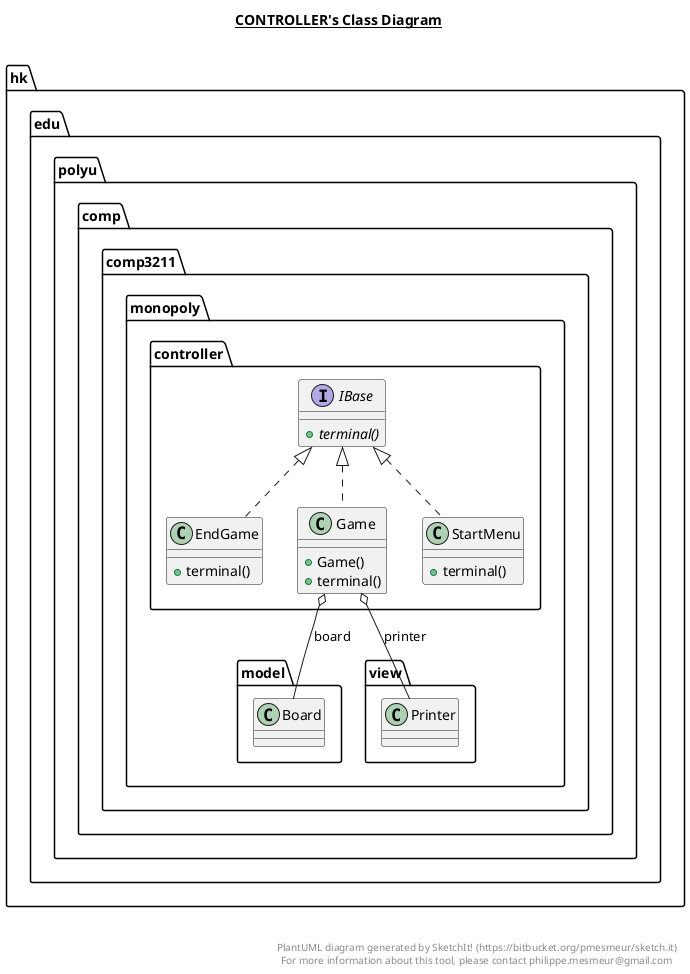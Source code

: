 @startuml

title __CONTROLLER's Class Diagram__\n

  namespace hk.edu.polyu.comp.comp3211.monopoly {
    namespace controller {
      class hk.edu.polyu.comp.comp3211.monopoly.controller.EndGame {
          + terminal()
      }
    }
  }
  

  namespace hk.edu.polyu.comp.comp3211.monopoly {
    namespace controller {
      class hk.edu.polyu.comp.comp3211.monopoly.controller.Game {
          + Game()
          + terminal()
      }
    }
  }
  

  namespace hk.edu.polyu.comp.comp3211.monopoly {
    namespace controller {
      interface hk.edu.polyu.comp.comp3211.monopoly.controller.IBase {
          {abstract} + terminal()
      }
    }
  }
  

  namespace hk.edu.polyu.comp.comp3211.monopoly {
    namespace controller {
      class hk.edu.polyu.comp.comp3211.monopoly.controller.StartMenu {
          + terminal()
      }
    }
  }
  

  hk.edu.polyu.comp.comp3211.monopoly.controller.EndGame .up.|> hk.edu.polyu.comp.comp3211.monopoly.controller.IBase
  hk.edu.polyu.comp.comp3211.monopoly.controller.Game .up.|> hk.edu.polyu.comp.comp3211.monopoly.controller.IBase
  hk.edu.polyu.comp.comp3211.monopoly.controller.Game o-- hk.edu.polyu.comp.comp3211.monopoly.model.Board : board
  hk.edu.polyu.comp.comp3211.monopoly.controller.Game o-- hk.edu.polyu.comp.comp3211.monopoly.view.Printer : printer
  hk.edu.polyu.comp.comp3211.monopoly.controller.StartMenu .up.|> hk.edu.polyu.comp.comp3211.monopoly.controller.IBase


right footer


PlantUML diagram generated by SketchIt! (https://bitbucket.org/pmesmeur/sketch.it)
For more information about this tool, please contact philippe.mesmeur@gmail.com
endfooter

@enduml
